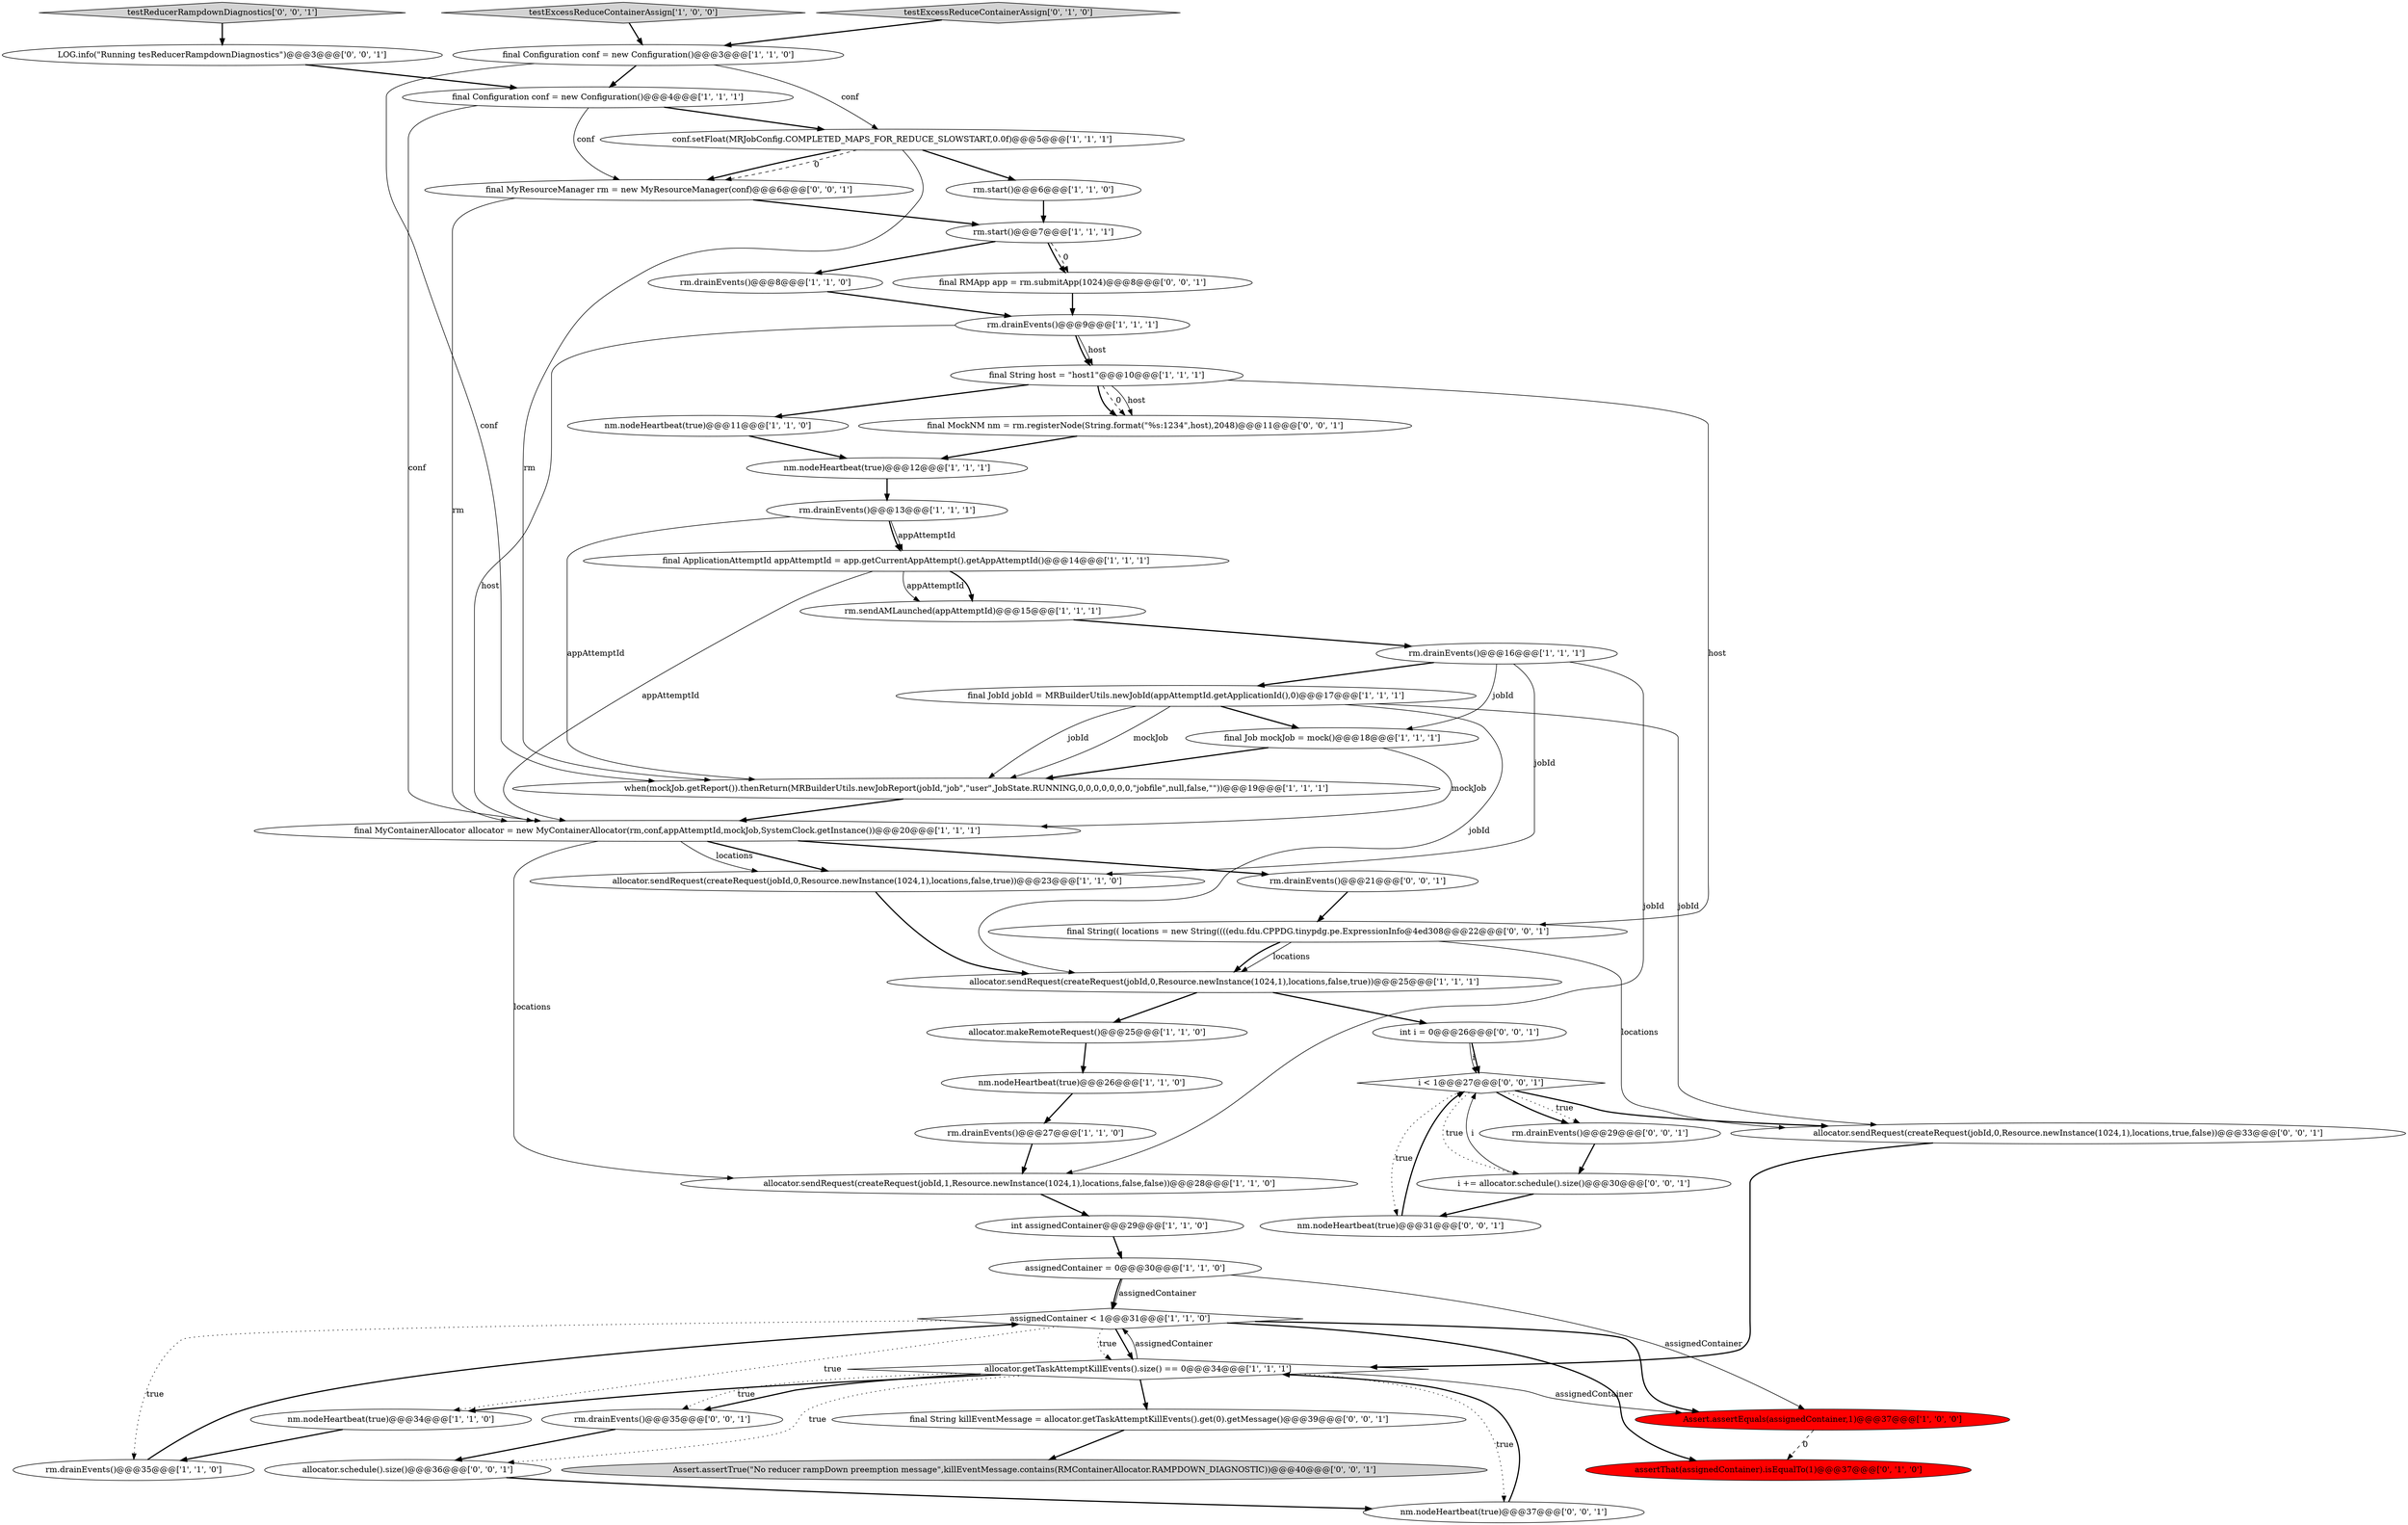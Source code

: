 digraph {
33 [style = filled, label = "assertThat(assignedContainer).isEqualTo(1)@@@37@@@['0', '1', '0']", fillcolor = red, shape = ellipse image = "AAA1AAABBB2BBB"];
22 [style = filled, label = "when(mockJob.getReport()).thenReturn(MRBuilderUtils.newJobReport(jobId,\"job\",\"user\",JobState.RUNNING,0,0,0,0,0,0,0,\"jobfile\",null,false,\"\"))@@@19@@@['1', '1', '1']", fillcolor = white, shape = ellipse image = "AAA0AAABBB1BBB"];
24 [style = filled, label = "assignedContainer = 0@@@30@@@['1', '1', '0']", fillcolor = white, shape = ellipse image = "AAA0AAABBB1BBB"];
15 [style = filled, label = "assignedContainer < 1@@@31@@@['1', '1', '0']", fillcolor = white, shape = diamond image = "AAA0AAABBB1BBB"];
23 [style = filled, label = "rm.drainEvents()@@@9@@@['1', '1', '1']", fillcolor = white, shape = ellipse image = "AAA0AAABBB1BBB"];
31 [style = filled, label = "rm.drainEvents()@@@27@@@['1', '1', '0']", fillcolor = white, shape = ellipse image = "AAA0AAABBB1BBB"];
43 [style = filled, label = "allocator.sendRequest(createRequest(jobId,0,Resource.newInstance(1024,1),locations,true,false))@@@33@@@['0', '0', '1']", fillcolor = white, shape = ellipse image = "AAA0AAABBB3BBB"];
25 [style = filled, label = "nm.nodeHeartbeat(true)@@@26@@@['1', '1', '0']", fillcolor = white, shape = ellipse image = "AAA0AAABBB1BBB"];
51 [style = filled, label = "final RMApp app = rm.submitApp(1024)@@@8@@@['0', '0', '1']", fillcolor = white, shape = ellipse image = "AAA0AAABBB3BBB"];
34 [style = filled, label = "nm.nodeHeartbeat(true)@@@31@@@['0', '0', '1']", fillcolor = white, shape = ellipse image = "AAA0AAABBB3BBB"];
26 [style = filled, label = "rm.drainEvents()@@@8@@@['1', '1', '0']", fillcolor = white, shape = ellipse image = "AAA0AAABBB1BBB"];
39 [style = filled, label = "allocator.schedule().size()@@@36@@@['0', '0', '1']", fillcolor = white, shape = ellipse image = "AAA0AAABBB3BBB"];
5 [style = filled, label = "testExcessReduceContainerAssign['1', '0', '0']", fillcolor = lightgray, shape = diamond image = "AAA0AAABBB1BBB"];
7 [style = filled, label = "rm.sendAMLaunched(appAttemptId)@@@15@@@['1', '1', '1']", fillcolor = white, shape = ellipse image = "AAA0AAABBB1BBB"];
12 [style = filled, label = "allocator.sendRequest(createRequest(jobId,0,Resource.newInstance(1024,1),locations,false,true))@@@25@@@['1', '1', '1']", fillcolor = white, shape = ellipse image = "AAA0AAABBB1BBB"];
41 [style = filled, label = "rm.drainEvents()@@@21@@@['0', '0', '1']", fillcolor = white, shape = ellipse image = "AAA0AAABBB3BBB"];
35 [style = filled, label = "LOG.info(\"Running tesReducerRampdownDiagnostics\")@@@3@@@['0', '0', '1']", fillcolor = white, shape = ellipse image = "AAA0AAABBB3BBB"];
2 [style = filled, label = "rm.drainEvents()@@@16@@@['1', '1', '1']", fillcolor = white, shape = ellipse image = "AAA0AAABBB1BBB"];
20 [style = filled, label = "Assert.assertEquals(assignedContainer,1)@@@37@@@['1', '0', '0']", fillcolor = red, shape = ellipse image = "AAA1AAABBB1BBB"];
27 [style = filled, label = "rm.start()@@@7@@@['1', '1', '1']", fillcolor = white, shape = ellipse image = "AAA0AAABBB1BBB"];
40 [style = filled, label = "nm.nodeHeartbeat(true)@@@37@@@['0', '0', '1']", fillcolor = white, shape = ellipse image = "AAA0AAABBB3BBB"];
42 [style = filled, label = "final MyResourceManager rm = new MyResourceManager(conf)@@@6@@@['0', '0', '1']", fillcolor = white, shape = ellipse image = "AAA0AAABBB3BBB"];
47 [style = filled, label = "final MockNM nm = rm.registerNode(String.format(\"%s:1234\",host),2048)@@@11@@@['0', '0', '1']", fillcolor = white, shape = ellipse image = "AAA0AAABBB3BBB"];
50 [style = filled, label = "i += allocator.schedule().size()@@@30@@@['0', '0', '1']", fillcolor = white, shape = ellipse image = "AAA0AAABBB3BBB"];
17 [style = filled, label = "rm.drainEvents()@@@35@@@['1', '1', '0']", fillcolor = white, shape = ellipse image = "AAA0AAABBB1BBB"];
9 [style = filled, label = "allocator.makeRemoteRequest()@@@25@@@['1', '1', '0']", fillcolor = white, shape = ellipse image = "AAA0AAABBB1BBB"];
4 [style = filled, label = "final Configuration conf = new Configuration()@@@3@@@['1', '1', '0']", fillcolor = white, shape = ellipse image = "AAA0AAABBB1BBB"];
8 [style = filled, label = "allocator.getTaskAttemptKillEvents().size() == 0@@@34@@@['1', '1', '1']", fillcolor = white, shape = diamond image = "AAA0AAABBB1BBB"];
10 [style = filled, label = "final Job mockJob = mock()@@@18@@@['1', '1', '1']", fillcolor = white, shape = ellipse image = "AAA0AAABBB1BBB"];
1 [style = filled, label = "allocator.sendRequest(createRequest(jobId,1,Resource.newInstance(1024,1),locations,false,false))@@@28@@@['1', '1', '0']", fillcolor = white, shape = ellipse image = "AAA0AAABBB1BBB"];
21 [style = filled, label = "conf.setFloat(MRJobConfig.COMPLETED_MAPS_FOR_REDUCE_SLOWSTART,0.0f)@@@5@@@['1', '1', '1']", fillcolor = white, shape = ellipse image = "AAA0AAABBB1BBB"];
36 [style = filled, label = "i < 1@@@27@@@['0', '0', '1']", fillcolor = white, shape = diamond image = "AAA0AAABBB3BBB"];
11 [style = filled, label = "final ApplicationAttemptId appAttemptId = app.getCurrentAppAttempt().getAppAttemptId()@@@14@@@['1', '1', '1']", fillcolor = white, shape = ellipse image = "AAA0AAABBB1BBB"];
14 [style = filled, label = "final JobId jobId = MRBuilderUtils.newJobId(appAttemptId.getApplicationId(),0)@@@17@@@['1', '1', '1']", fillcolor = white, shape = ellipse image = "AAA0AAABBB1BBB"];
30 [style = filled, label = "rm.drainEvents()@@@13@@@['1', '1', '1']", fillcolor = white, shape = ellipse image = "AAA0AAABBB1BBB"];
46 [style = filled, label = "rm.drainEvents()@@@29@@@['0', '0', '1']", fillcolor = white, shape = ellipse image = "AAA0AAABBB3BBB"];
29 [style = filled, label = "rm.start()@@@6@@@['1', '1', '0']", fillcolor = white, shape = ellipse image = "AAA0AAABBB1BBB"];
45 [style = filled, label = "final String killEventMessage = allocator.getTaskAttemptKillEvents().get(0).getMessage()@@@39@@@['0', '0', '1']", fillcolor = white, shape = ellipse image = "AAA0AAABBB3BBB"];
19 [style = filled, label = "final MyContainerAllocator allocator = new MyContainerAllocator(rm,conf,appAttemptId,mockJob,SystemClock.getInstance())@@@20@@@['1', '1', '1']", fillcolor = white, shape = ellipse image = "AAA0AAABBB1BBB"];
13 [style = filled, label = "final Configuration conf = new Configuration()@@@4@@@['1', '1', '1']", fillcolor = white, shape = ellipse image = "AAA0AAABBB1BBB"];
3 [style = filled, label = "final String host = \"host1\"@@@10@@@['1', '1', '1']", fillcolor = white, shape = ellipse image = "AAA0AAABBB1BBB"];
16 [style = filled, label = "nm.nodeHeartbeat(true)@@@12@@@['1', '1', '1']", fillcolor = white, shape = ellipse image = "AAA0AAABBB1BBB"];
18 [style = filled, label = "int assignedContainer@@@29@@@['1', '1', '0']", fillcolor = white, shape = ellipse image = "AAA0AAABBB1BBB"];
6 [style = filled, label = "nm.nodeHeartbeat(true)@@@11@@@['1', '1', '0']", fillcolor = white, shape = ellipse image = "AAA0AAABBB1BBB"];
38 [style = filled, label = "rm.drainEvents()@@@35@@@['0', '0', '1']", fillcolor = white, shape = ellipse image = "AAA0AAABBB3BBB"];
44 [style = filled, label = "final String(( locations = new String((((edu.fdu.CPPDG.tinypdg.pe.ExpressionInfo@4ed308@@@22@@@['0', '0', '1']", fillcolor = white, shape = ellipse image = "AAA0AAABBB3BBB"];
49 [style = filled, label = "int i = 0@@@26@@@['0', '0', '1']", fillcolor = white, shape = ellipse image = "AAA0AAABBB3BBB"];
28 [style = filled, label = "allocator.sendRequest(createRequest(jobId,0,Resource.newInstance(1024,1),locations,false,true))@@@23@@@['1', '1', '0']", fillcolor = white, shape = ellipse image = "AAA0AAABBB1BBB"];
37 [style = filled, label = "Assert.assertTrue(\"No reducer rampDown preemption message\",killEventMessage.contains(RMContainerAllocator.RAMPDOWN_DIAGNOSTIC))@@@40@@@['0', '0', '1']", fillcolor = lightgray, shape = ellipse image = "AAA0AAABBB3BBB"];
32 [style = filled, label = "testExcessReduceContainerAssign['0', '1', '0']", fillcolor = lightgray, shape = diamond image = "AAA0AAABBB2BBB"];
0 [style = filled, label = "nm.nodeHeartbeat(true)@@@34@@@['1', '1', '0']", fillcolor = white, shape = ellipse image = "AAA0AAABBB1BBB"];
48 [style = filled, label = "testReducerRampdownDiagnostics['0', '0', '1']", fillcolor = lightgray, shape = diamond image = "AAA0AAABBB3BBB"];
21->42 [style = bold, label=""];
3->47 [style = solid, label="host"];
31->1 [style = bold, label=""];
48->35 [style = bold, label=""];
12->9 [style = bold, label=""];
38->39 [style = bold, label=""];
44->12 [style = solid, label="locations"];
25->31 [style = bold, label=""];
8->0 [style = bold, label=""];
30->11 [style = bold, label=""];
24->15 [style = solid, label="assignedContainer"];
15->8 [style = dotted, label="true"];
19->1 [style = solid, label="locations"];
15->20 [style = bold, label=""];
2->14 [style = bold, label=""];
43->8 [style = bold, label=""];
30->11 [style = solid, label="appAttemptId"];
14->12 [style = solid, label="jobId"];
32->4 [style = bold, label=""];
27->51 [style = bold, label=""];
19->28 [style = bold, label=""];
46->50 [style = bold, label=""];
30->22 [style = solid, label="appAttemptId"];
3->44 [style = solid, label="host"];
49->36 [style = bold, label=""];
50->36 [style = solid, label="i"];
8->38 [style = dotted, label="true"];
14->22 [style = solid, label="jobId"];
51->23 [style = bold, label=""];
0->17 [style = bold, label=""];
14->10 [style = bold, label=""];
8->40 [style = dotted, label="true"];
23->3 [style = bold, label=""];
8->20 [style = solid, label="assignedContainer"];
21->22 [style = solid, label="rm"];
11->7 [style = solid, label="appAttemptId"];
44->12 [style = bold, label=""];
8->38 [style = bold, label=""];
15->17 [style = dotted, label="true"];
29->27 [style = bold, label=""];
36->46 [style = bold, label=""];
21->29 [style = bold, label=""];
19->41 [style = bold, label=""];
2->28 [style = solid, label="jobId"];
7->2 [style = bold, label=""];
34->36 [style = bold, label=""];
17->15 [style = bold, label=""];
20->33 [style = dashed, label="0"];
24->20 [style = solid, label="assignedContainer"];
47->16 [style = bold, label=""];
10->19 [style = solid, label="mockJob"];
15->33 [style = bold, label=""];
36->46 [style = dotted, label="true"];
50->34 [style = bold, label=""];
27->26 [style = bold, label=""];
36->43 [style = bold, label=""];
4->22 [style = solid, label="conf"];
11->19 [style = solid, label="appAttemptId"];
18->24 [style = bold, label=""];
22->19 [style = bold, label=""];
4->21 [style = solid, label="conf"];
4->13 [style = bold, label=""];
8->39 [style = dotted, label="true"];
3->6 [style = bold, label=""];
3->47 [style = bold, label=""];
28->12 [style = bold, label=""];
15->0 [style = dotted, label="true"];
21->42 [style = dashed, label="0"];
12->49 [style = bold, label=""];
23->19 [style = solid, label="host"];
44->43 [style = solid, label="locations"];
13->19 [style = solid, label="conf"];
39->40 [style = bold, label=""];
8->45 [style = bold, label=""];
16->30 [style = bold, label=""];
5->4 [style = bold, label=""];
27->51 [style = dashed, label="0"];
42->27 [style = bold, label=""];
14->22 [style = solid, label="mockJob"];
13->42 [style = solid, label="conf"];
15->8 [style = bold, label=""];
36->50 [style = dotted, label="true"];
49->36 [style = solid, label="i"];
24->15 [style = bold, label=""];
10->22 [style = bold, label=""];
8->15 [style = solid, label="assignedContainer"];
23->3 [style = solid, label="host"];
19->28 [style = solid, label="locations"];
1->18 [style = bold, label=""];
14->43 [style = solid, label="jobId"];
2->10 [style = solid, label="jobId"];
42->19 [style = solid, label="rm"];
6->16 [style = bold, label=""];
9->25 [style = bold, label=""];
26->23 [style = bold, label=""];
2->1 [style = solid, label="jobId"];
45->37 [style = bold, label=""];
35->13 [style = bold, label=""];
13->21 [style = bold, label=""];
36->34 [style = dotted, label="true"];
41->44 [style = bold, label=""];
11->7 [style = bold, label=""];
40->8 [style = bold, label=""];
3->47 [style = dashed, label="0"];
}
